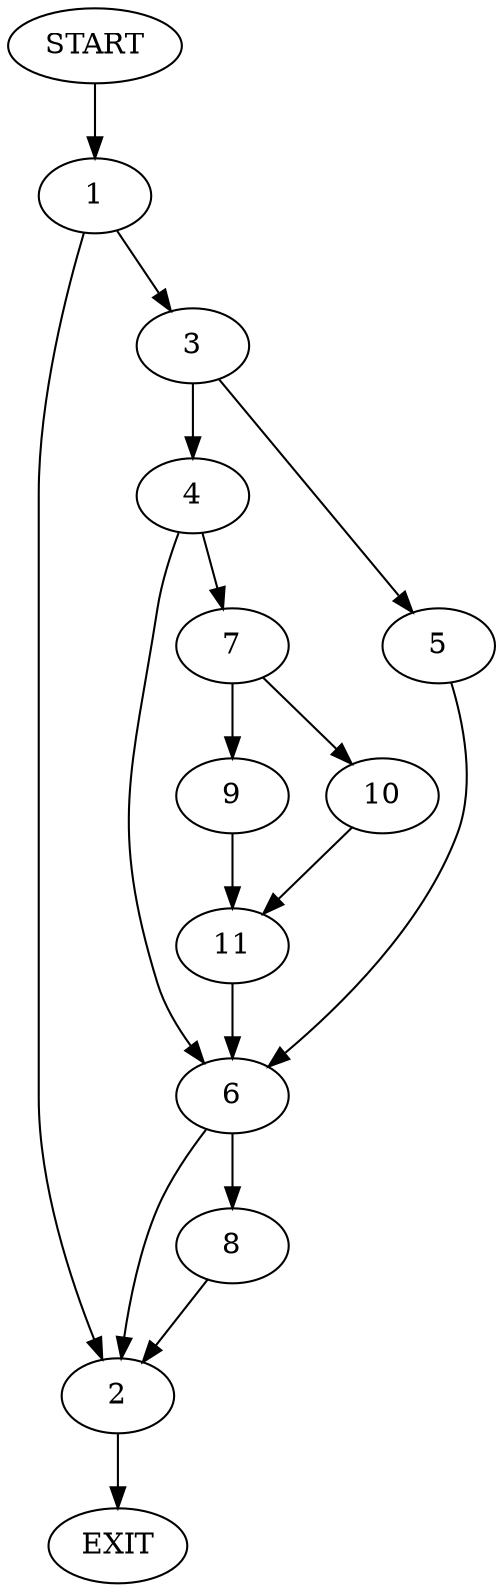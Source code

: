 digraph {
0 [label="START"]
12 [label="EXIT"]
0 -> 1
1 -> 2
1 -> 3
2 -> 12
3 -> 4
3 -> 5
4 -> 6
4 -> 7
5 -> 6
6 -> 8
6 -> 2
7 -> 9
7 -> 10
9 -> 11
10 -> 11
11 -> 6
8 -> 2
}
